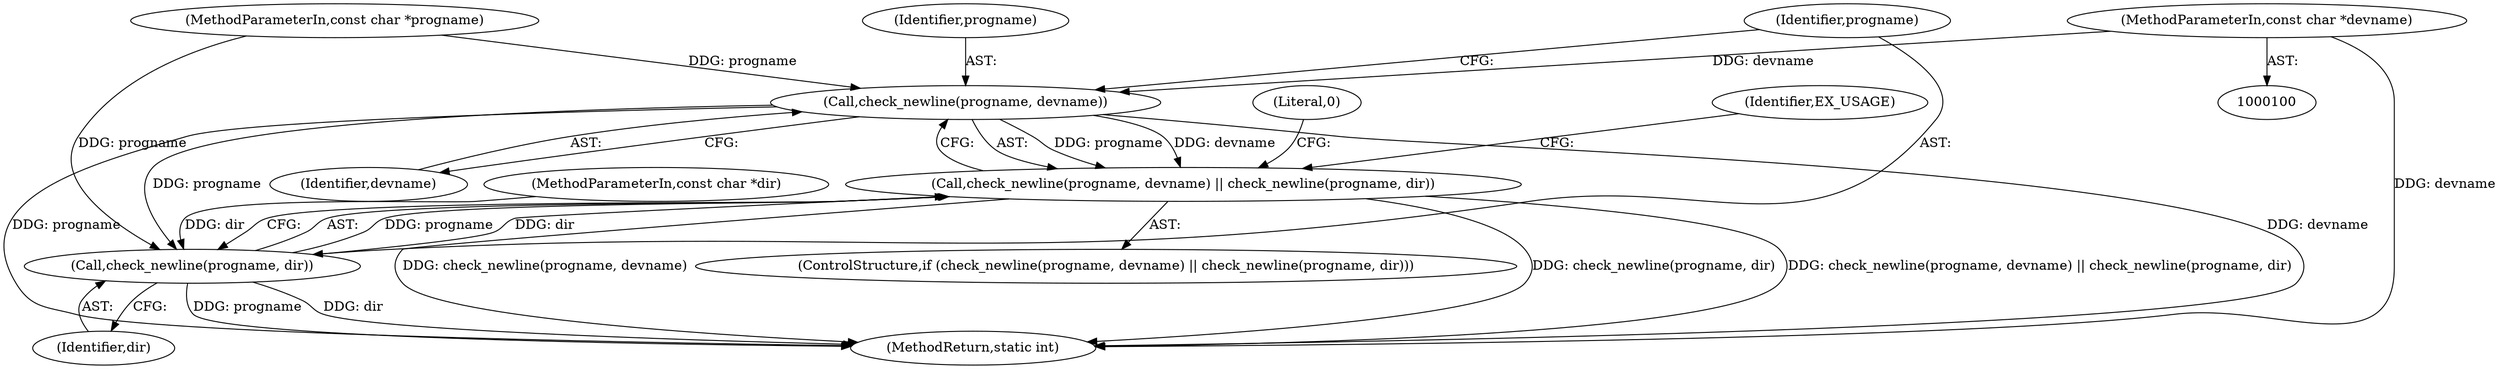 digraph "0_samba_1e7a32924b22d1f786b6f490ce8590656f578f91@pointer" {
"1000102" [label="(MethodParameterIn,const char *devname)"];
"1000107" [label="(Call,check_newline(progname, devname))"];
"1000106" [label="(Call,check_newline(progname, devname) || check_newline(progname, dir))"];
"1000110" [label="(Call,check_newline(progname, dir))"];
"1000114" [label="(Identifier,EX_USAGE)"];
"1000110" [label="(Call,check_newline(progname, dir))"];
"1000103" [label="(MethodParameterIn,const char *dir)"];
"1000102" [label="(MethodParameterIn,const char *devname)"];
"1000107" [label="(Call,check_newline(progname, devname))"];
"1000109" [label="(Identifier,devname)"];
"1000117" [label="(MethodReturn,static int)"];
"1000106" [label="(Call,check_newline(progname, devname) || check_newline(progname, dir))"];
"1000111" [label="(Identifier,progname)"];
"1000101" [label="(MethodParameterIn,const char *progname)"];
"1000108" [label="(Identifier,progname)"];
"1000112" [label="(Identifier,dir)"];
"1000105" [label="(ControlStructure,if (check_newline(progname, devname) || check_newline(progname, dir)))"];
"1000116" [label="(Literal,0)"];
"1000102" -> "1000100"  [label="AST: "];
"1000102" -> "1000117"  [label="DDG: devname"];
"1000102" -> "1000107"  [label="DDG: devname"];
"1000107" -> "1000106"  [label="AST: "];
"1000107" -> "1000109"  [label="CFG: "];
"1000108" -> "1000107"  [label="AST: "];
"1000109" -> "1000107"  [label="AST: "];
"1000111" -> "1000107"  [label="CFG: "];
"1000106" -> "1000107"  [label="CFG: "];
"1000107" -> "1000117"  [label="DDG: progname"];
"1000107" -> "1000117"  [label="DDG: devname"];
"1000107" -> "1000106"  [label="DDG: progname"];
"1000107" -> "1000106"  [label="DDG: devname"];
"1000101" -> "1000107"  [label="DDG: progname"];
"1000107" -> "1000110"  [label="DDG: progname"];
"1000106" -> "1000105"  [label="AST: "];
"1000106" -> "1000110"  [label="CFG: "];
"1000110" -> "1000106"  [label="AST: "];
"1000114" -> "1000106"  [label="CFG: "];
"1000116" -> "1000106"  [label="CFG: "];
"1000106" -> "1000117"  [label="DDG: check_newline(progname, devname)"];
"1000106" -> "1000117"  [label="DDG: check_newline(progname, dir)"];
"1000106" -> "1000117"  [label="DDG: check_newline(progname, devname) || check_newline(progname, dir)"];
"1000110" -> "1000106"  [label="DDG: progname"];
"1000110" -> "1000106"  [label="DDG: dir"];
"1000110" -> "1000112"  [label="CFG: "];
"1000111" -> "1000110"  [label="AST: "];
"1000112" -> "1000110"  [label="AST: "];
"1000110" -> "1000117"  [label="DDG: progname"];
"1000110" -> "1000117"  [label="DDG: dir"];
"1000101" -> "1000110"  [label="DDG: progname"];
"1000103" -> "1000110"  [label="DDG: dir"];
}
